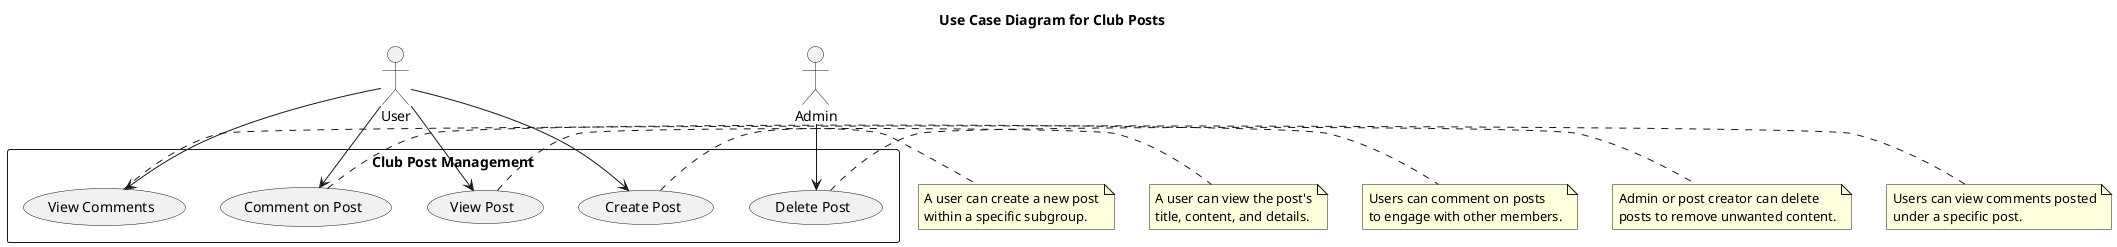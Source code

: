 @startuml
title Use Case Diagram for Club Posts

actor User
actor Admin

rectangle "Club Post Management" {
    User --> (Create Post)
    User --> (View Post)
    User --> (Comment on Post)
    User --> (View Comments)
    
    Admin --> (Delete Post)
}

note right of (Create Post)
  A user can create a new post
  within a specific subgroup.
end note

note right of (View Post)
  A user can view the post's
  title, content, and details.
end note

note right of (Comment on Post)
  Users can comment on posts
  to engage with other members.
end note

note right of (Delete Post)
  Admin or post creator can delete
  posts to remove unwanted content.
end note

note right of (View Comments)
  Users can view comments posted
  under a specific post.
end note